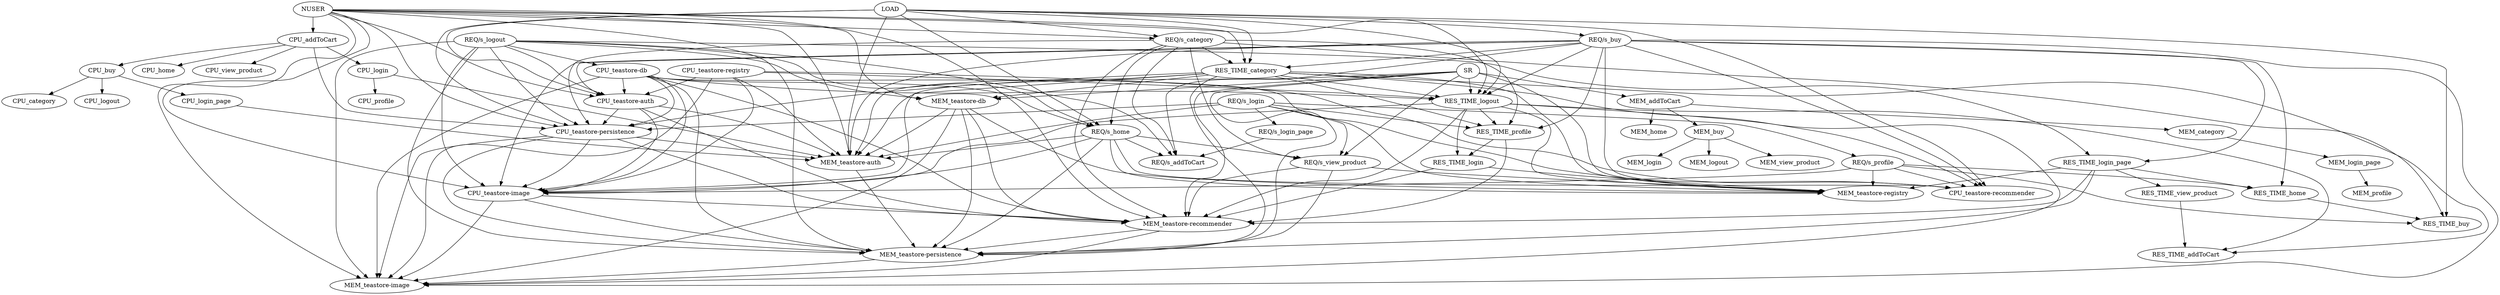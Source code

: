 strict digraph "" {
	NUSER -> CPU_addToCart	[weight=37.78738636150102];
	NUSER -> "REQ/s_category"	[weight=0.7465992613463074];
	NUSER -> RES_TIME_category	[weight=2.301649241761297];
	NUSER -> RES_TIME_logout	[weight=1.1505093753327338];
	NUSER -> "CPU_teastore-auth"	[weight=0.662641925194741];
	NUSER -> "MEM_teastore-auth"	[weight=12.393390565939859];
	NUSER -> "MEM_teastore-db"	[weight=-17.591922779010105];
	NUSER -> "CPU_teastore-image"	[weight=0.6730599774911826];
	NUSER -> "MEM_teastore-image"	[weight=-12.374474158716199];
	NUSER -> "CPU_teastore-persistence"	[weight=1.3731653481710668];
	NUSER -> "MEM_teastore-persistence"	[weight=8.973753727413243];
	NUSER -> "MEM_teastore-recommender"	[weight=5.575836905645282];
	LOAD -> "REQ/s_buy"	[weight=3.574600380783352];
	LOAD -> RES_TIME_buy	[weight=3.129507708575646];
	LOAD -> "REQ/s_category"	[weight=-1.4817084172870965];
	LOAD -> RES_TIME_category	[weight=-0.3641635669460306];
	LOAD -> "REQ/s_home"	[weight=-0.3524704007932956];
	LOAD -> RES_TIME_logout	[weight=0.6789933099508579];
	LOAD -> "CPU_teastore-auth"	[weight=-1.0203699336146024];
	LOAD -> "MEM_teastore-auth"	[weight=10.859891688122282];
	LOAD -> "CPU_teastore-persistence"	[weight=6.161421895283595];
	LOAD -> "CPU_teastore-recommender"	[weight=0.9315207966230222];
	SR -> MEM_addToCart	[weight=43.74299625526256];
	SR -> RES_TIME_logout	[weight=0.3513134107474122];
	SR -> "REQ/s_view_product"	[weight=-0.9823086454690377];
	SR -> "MEM_teastore-auth"	[weight=17.594915873249292];
	SR -> "MEM_teastore-db"	[weight=-3.8665568365849654];
	SR -> "MEM_teastore-persistence"	[weight=5.752988730633039];
	SR -> "MEM_teastore-recommender"	[weight=-2.5193092386127227];
	SR -> "MEM_teastore-registry"	[weight=1.321134159801339];
	CPU_addToCart -> CPU_buy	[weight=1.0];
	CPU_addToCart -> CPU_home	[weight=1.0];
	CPU_addToCart -> CPU_login	[weight=1.0];
	CPU_addToCart -> CPU_view_product	[weight=1.0];
	CPU_addToCart -> "CPU_teastore-persistence"	[weight=0.4136446242183469];
	MEM_addToCart -> MEM_buy	[weight=1.0000000000000004];
	MEM_addToCart -> MEM_category	[weight=1.0000000000000004];
	MEM_addToCart -> MEM_home	[weight=1.0000000000000004];
	"REQ/s_buy" -> "REQ/s_addToCart"	[weight=-2.464296974375387];
	"REQ/s_buy" -> RES_TIME_category	[weight=-0.38265138208994537];
	"REQ/s_buy" -> RES_TIME_home	[weight=-0.3061143068926918];
	"REQ/s_buy" -> RES_TIME_login_page	[weight=0.3533036674507445];
	"REQ/s_buy" -> RES_TIME_logout	[weight=-0.45402643829960043];
	"REQ/s_buy" -> RES_TIME_profile	[weight=-1.8467708339826645];
	"REQ/s_buy" -> "CPU_teastore-auth"	[weight=0.7353348782280299];
	"REQ/s_buy" -> "MEM_teastore-auth"	[weight=-29.6651537140326];
	"REQ/s_buy" -> "CPU_teastore-image"	[weight=3.7031910155742875];
	"REQ/s_buy" -> "MEM_teastore-image"	[weight=-1.0302996453061777];
	"REQ/s_buy" -> "CPU_teastore-recommender"	[weight=-1.9677375559594834];
	"REQ/s_buy" -> "MEM_teastore-registry"	[weight=16.70051040864956];
	CPU_buy -> CPU_category	[weight=1.0];
	CPU_buy -> CPU_login_page	[weight=1.0];
	CPU_buy -> CPU_logout	[weight=1.0];
	MEM_buy -> MEM_login	[weight=1.0000000000000004];
	MEM_buy -> MEM_logout	[weight=1.0000000000000004];
	MEM_buy -> MEM_view_product	[weight=1.0000000000000004];
	"REQ/s_category" -> "REQ/s_addToCart"	[weight=1.5332344940578497];
	"REQ/s_category" -> RES_TIME_buy	[weight=1.3758831304263404];
	"REQ/s_category" -> RES_TIME_category	[weight=-0.5541320940449013];
	"REQ/s_category" -> "REQ/s_home"	[weight=1.8907520480680085];
	"REQ/s_category" -> RES_TIME_profile	[weight=-2.0074653657842174];
	"REQ/s_category" -> "REQ/s_view_product"	[weight=5.554264817912184];
	"REQ/s_category" -> "CPU_teastore-persistence"	[weight=3.0180853740142717];
	"REQ/s_category" -> "MEM_teastore-recommender"	[weight=0.9129925406081032];
	RES_TIME_category -> RES_TIME_addToCart	[weight=0.33760447508130004];
	RES_TIME_category -> RES_TIME_logout	[weight=1.5227040474066509];
	RES_TIME_category -> RES_TIME_profile	[weight=0.34230315975893955];
	RES_TIME_category -> "MEM_teastore-auth"	[weight=-5.117465224115974];
	RES_TIME_category -> "MEM_teastore-db"	[weight=6.025984207220465];
	RES_TIME_category -> "CPU_teastore-image"	[weight=0.6313354920712084];
	RES_TIME_category -> "CPU_teastore-persistence"	[weight=-1.0233066900235006];
	RES_TIME_category -> "MEM_teastore-persistence"	[weight=2.6704505606785163];
	RES_TIME_category -> "CPU_teastore-recommender"	[weight=-0.4620216224445532];
	RES_TIME_category -> "MEM_teastore-registry"	[weight=-3.7205113380114865];
	MEM_category -> MEM_login_page	[weight=1.0000000000000004];
	"REQ/s_home" -> "REQ/s_addToCart"	[weight=-1.9991884789196348];
	"REQ/s_home" -> "REQ/s_view_product"	[weight=-2.3380108527890373];
	"REQ/s_home" -> "MEM_teastore-auth"	[weight=-12.210360551206147];
	"REQ/s_home" -> "CPU_teastore-image"	[weight=2.0583204228883183];
	"REQ/s_home" -> "MEM_teastore-persistence"	[weight=0.534815959697512];
	"REQ/s_home" -> "CPU_teastore-recommender"	[weight=-0.7921806111286506];
	"REQ/s_home" -> "MEM_teastore-registry"	[weight=7.166042595514633];
	RES_TIME_home -> RES_TIME_buy	[weight=1.5856139237238596];
	"REQ/s_login" -> "REQ/s_login_page"	[weight=1.0000971063338995];
	"REQ/s_login" -> "REQ/s_profile"	[weight=0.8025096517773728];
	"REQ/s_login" -> RES_TIME_profile	[weight=9.702288913339409];
	"REQ/s_login" -> "REQ/s_view_product"	[weight=-11.674856700093882];
	"REQ/s_login" -> "MEM_teastore-auth"	[weight=58.4098485530479];
	"REQ/s_login" -> "CPU_teastore-persistence"	[weight=64.18486363821908];
	"REQ/s_login" -> "MEM_teastore-registry"	[weight=-272.88541702192845];
	RES_TIME_login -> "MEM_teastore-recommender"	[weight=13.533112665760092];
	RES_TIME_login -> "MEM_teastore-registry"	[weight=5.336433139967535];
	CPU_login -> CPU_profile	[weight=1.0];
	CPU_login -> "MEM_teastore-auth"	[weight=0.6387819653361735];
	"REQ/s_login_page" -> "REQ/s_addToCart"	[weight=2.180231398716922];
	RES_TIME_login_page -> RES_TIME_home	[weight=0.3991344055733204];
	RES_TIME_login_page -> RES_TIME_view_product	[weight=0.4201633318223];
	RES_TIME_login_page -> "MEM_teastore-persistence"	[weight=-6.657382159623171];
	RES_TIME_login_page -> "MEM_teastore-recommender"	[weight=14.93269308810769];
	RES_TIME_login_page -> "MEM_teastore-registry"	[weight=5.4101841130042345];
	CPU_login_page -> "MEM_teastore-auth"	[weight=0.6387819653337719];
	MEM_login_page -> MEM_profile	[weight=1.0000000000000004];
	"REQ/s_logout" -> "REQ/s_addToCart"	[weight=3.1488205997344525];
	"REQ/s_logout" -> "REQ/s_home"	[weight=-3.9351230666786723];
	"REQ/s_logout" -> RES_TIME_login_page	[weight=-1.2939050808046308];
	"REQ/s_logout" -> "CPU_teastore-auth"	[weight=-0.43346678947830347];
	"REQ/s_logout" -> "CPU_teastore-db"	[weight=0.4737604970219537];
	"REQ/s_logout" -> "MEM_teastore-db"	[weight=17.8026739303845];
	"REQ/s_logout" -> "CPU_teastore-image"	[weight=51.69822300826129];
	"REQ/s_logout" -> "MEM_teastore-image"	[weight=10.629453482068412];
	"REQ/s_logout" -> "CPU_teastore-persistence"	[weight=-81.22056237577186];
	"REQ/s_logout" -> "MEM_teastore-persistence"	[weight=-13.538162764702582];
	RES_TIME_logout -> RES_TIME_addToCart	[weight=0.49869263267632213];
	RES_TIME_logout -> RES_TIME_login	[weight=0.31278492315324996];
	RES_TIME_logout -> RES_TIME_profile	[weight=0.8109124273996772];
	RES_TIME_logout -> "CPU_teastore-image"	[weight=-0.44191490039033543];
	RES_TIME_logout -> "MEM_teastore-image"	[weight=2.483549099881229];
	RES_TIME_logout -> "MEM_teastore-recommender"	[weight=-11.330882210178833];
	RES_TIME_logout -> "MEM_teastore-registry"	[weight=-5.660426158025698];
	"REQ/s_profile" -> RES_TIME_buy	[weight=-4.632516186963833];
	"REQ/s_profile" -> RES_TIME_home	[weight=1.1407271788208382];
	"REQ/s_profile" -> "CPU_teastore-image"	[weight=-66.00343221561151];
	"REQ/s_profile" -> "CPU_teastore-recommender"	[weight=4.733372431769465];
	"REQ/s_profile" -> "MEM_teastore-registry"	[weight=223.61244543286995];
	RES_TIME_profile -> RES_TIME_login	[weight=0.665616502724022];
	RES_TIME_profile -> "MEM_teastore-recommender"	[weight=-9.9556371970956];
	"REQ/s_view_product" -> "MEM_teastore-persistence"	[weight=-1.783360637104264];
	"REQ/s_view_product" -> "MEM_teastore-recommender"	[weight=1.0832987203851374];
	"REQ/s_view_product" -> "MEM_teastore-registry"	[weight=2.523460626796004];
	RES_TIME_view_product -> RES_TIME_addToCart	[weight=0.6810933673786377];
	"CPU_teastore-auth" -> "MEM_teastore-auth"	[weight=3.375129737485389];
	"CPU_teastore-auth" -> "CPU_teastore-image"	[weight=0.36817681871025054];
	"CPU_teastore-auth" -> "CPU_teastore-persistence"	[weight=1.8871769636801905];
	"CPU_teastore-auth" -> "MEM_teastore-recommender"	[weight=-2.9349699679396];
	"MEM_teastore-auth" -> "MEM_teastore-persistence"	[weight=1.0237381099389204];
	"CPU_teastore-db" -> "REQ/s_home"	[weight=1.5043511869308919];
	"CPU_teastore-db" -> RES_TIME_logout	[weight=-0.9806153241465064];
	"CPU_teastore-db" -> "CPU_teastore-auth"	[weight=1.9152146910353178];
	"CPU_teastore-db" -> "CPU_teastore-image"	[weight=3.344875792982477];
	"CPU_teastore-db" -> "MEM_teastore-image"	[weight=22.87705910706094];
	"CPU_teastore-db" -> "CPU_teastore-persistence"	[weight=-7.188001481708074];
	"CPU_teastore-db" -> "MEM_teastore-persistence"	[weight=5.6711943624820265];
	"CPU_teastore-db" -> "CPU_teastore-recommender"	[weight=-1.1363376591822796];
	"CPU_teastore-db" -> "MEM_teastore-recommender"	[weight=12.158845404865383];
	"MEM_teastore-db" -> "MEM_teastore-auth"	[weight=2.8504022187572957];
	"MEM_teastore-db" -> "MEM_teastore-image"	[weight=-4.007798198292534];
	"MEM_teastore-db" -> "MEM_teastore-persistence"	[weight=7.673784470956468];
	"MEM_teastore-db" -> "MEM_teastore-recommender"	[weight=0.7430963977254605];
	"MEM_teastore-db" -> "MEM_teastore-registry"	[weight=1.8985334844239043];
	"CPU_teastore-image" -> "MEM_teastore-image"	[weight=-3.275758950340609];
	"CPU_teastore-image" -> "MEM_teastore-persistence"	[weight=-1.3636643449754697];
	"CPU_teastore-image" -> "MEM_teastore-recommender"	[weight=-1.633195940567633];
	"CPU_teastore-persistence" -> "MEM_teastore-auth"	[weight=-3.45086525048617];
	"CPU_teastore-persistence" -> "CPU_teastore-image"	[weight=0.42473297793364706];
	"CPU_teastore-persistence" -> "MEM_teastore-image"	[weight=1.0611586146003562];
	"CPU_teastore-persistence" -> "MEM_teastore-persistence"	[weight=0.7763617916644061];
	"CPU_teastore-persistence" -> "MEM_teastore-recommender"	[weight=0.9278198436102246];
	"MEM_teastore-persistence" -> "MEM_teastore-image"	[weight=0.9987841218031063];
	"MEM_teastore-recommender" -> "MEM_teastore-image"	[weight=0.3504880178377583];
	"MEM_teastore-recommender" -> "MEM_teastore-persistence"	[weight=-0.33565144004542624];
	"CPU_teastore-registry" -> RES_TIME_logout	[weight=-0.5710177323015038];
	"CPU_teastore-registry" -> "CPU_teastore-auth"	[weight=0.569876598228734];
	"CPU_teastore-registry" -> "MEM_teastore-auth"	[weight=-15.901828312090057];
	"CPU_teastore-registry" -> "CPU_teastore-image"	[weight=1.6832276043050318];
	"CPU_teastore-registry" -> "MEM_teastore-image"	[weight=21.765986950430023];
	"CPU_teastore-registry" -> "CPU_teastore-recommender"	[weight=0.5332839348765885];
}
